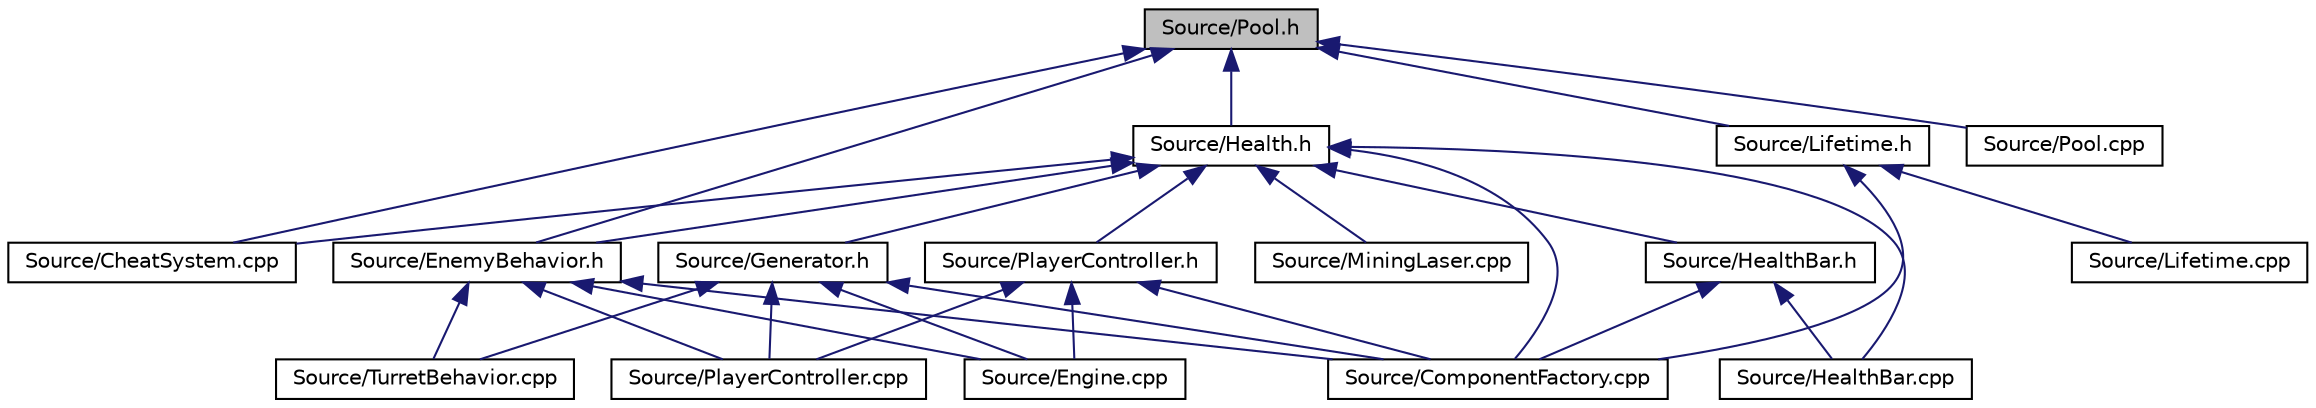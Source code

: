 digraph "Source/Pool.h"
{
 // LATEX_PDF_SIZE
  edge [fontname="Helvetica",fontsize="10",labelfontname="Helvetica",labelfontsize="10"];
  node [fontname="Helvetica",fontsize="10",shape=record];
  Node1 [label="Source/Pool.h",height=0.2,width=0.4,color="black", fillcolor="grey75", style="filled", fontcolor="black",tooltip="Used for Pools like Time or Health."];
  Node1 -> Node2 [dir="back",color="midnightblue",fontsize="10",style="solid"];
  Node2 [label="Source/CheatSystem.cpp",height=0.2,width=0.4,color="black", fillcolor="white", style="filled",URL="$CheatSystem_8cpp.html",tooltip="CheatSystem Class definition."];
  Node1 -> Node3 [dir="back",color="midnightblue",fontsize="10",style="solid"];
  Node3 [label="Source/EnemyBehavior.h",height=0.2,width=0.4,color="black", fillcolor="white", style="filled",URL="$EnemyBehavior_8h_source.html",tooltip=" "];
  Node3 -> Node4 [dir="back",color="midnightblue",fontsize="10",style="solid"];
  Node4 [label="Source/ComponentFactory.cpp",height=0.2,width=0.4,color="black", fillcolor="white", style="filled",URL="$ComponentFactory_8cpp.html",tooltip="Definitions for the component factory class."];
  Node3 -> Node5 [dir="back",color="midnightblue",fontsize="10",style="solid"];
  Node5 [label="Source/Engine.cpp",height=0.2,width=0.4,color="black", fillcolor="white", style="filled",URL="$Engine_8cpp.html",tooltip="Engine class."];
  Node3 -> Node6 [dir="back",color="midnightblue",fontsize="10",style="solid"];
  Node6 [label="Source/PlayerController.cpp",height=0.2,width=0.4,color="black", fillcolor="white", style="filled",URL="$PlayerController_8cpp.html",tooltip="PlayerController Behaviour Class."];
  Node3 -> Node7 [dir="back",color="midnightblue",fontsize="10",style="solid"];
  Node7 [label="Source/TurretBehavior.cpp",height=0.2,width=0.4,color="black", fillcolor="white", style="filled",URL="$TurretBehavior_8cpp.html",tooltip="Behavior Compenent for Basic Turret"];
  Node1 -> Node8 [dir="back",color="midnightblue",fontsize="10",style="solid"];
  Node8 [label="Source/Health.h",height=0.2,width=0.4,color="black", fillcolor="white", style="filled",URL="$Health_8h_source.html",tooltip=" "];
  Node8 -> Node2 [dir="back",color="midnightblue",fontsize="10",style="solid"];
  Node8 -> Node4 [dir="back",color="midnightblue",fontsize="10",style="solid"];
  Node8 -> Node3 [dir="back",color="midnightblue",fontsize="10",style="solid"];
  Node8 -> Node9 [dir="back",color="midnightblue",fontsize="10",style="solid"];
  Node9 [label="Source/Generator.h",height=0.2,width=0.4,color="black", fillcolor="white", style="filled",URL="$Generator_8h_source.html",tooltip=" "];
  Node9 -> Node4 [dir="back",color="midnightblue",fontsize="10",style="solid"];
  Node9 -> Node5 [dir="back",color="midnightblue",fontsize="10",style="solid"];
  Node9 -> Node6 [dir="back",color="midnightblue",fontsize="10",style="solid"];
  Node9 -> Node7 [dir="back",color="midnightblue",fontsize="10",style="solid"];
  Node8 -> Node10 [dir="back",color="midnightblue",fontsize="10",style="solid"];
  Node10 [label="Source/HealthBar.cpp",height=0.2,width=0.4,color="black", fillcolor="white", style="filled",URL="$HealthBar_8cpp.html",tooltip="health bar UI that displays offset from an Entity with a Health component"];
  Node8 -> Node11 [dir="back",color="midnightblue",fontsize="10",style="solid"];
  Node11 [label="Source/HealthBar.h",height=0.2,width=0.4,color="black", fillcolor="white", style="filled",URL="$HealthBar_8h.html",tooltip="health bar UI that displays offset from an Entity with a Health component"];
  Node11 -> Node4 [dir="back",color="midnightblue",fontsize="10",style="solid"];
  Node11 -> Node10 [dir="back",color="midnightblue",fontsize="10",style="solid"];
  Node8 -> Node12 [dir="back",color="midnightblue",fontsize="10",style="solid"];
  Node12 [label="Source/MiningLaser.cpp",height=0.2,width=0.4,color="black", fillcolor="white", style="filled",URL="$MiningLaser_8cpp.html",tooltip="Digging laser controllable by an entity."];
  Node8 -> Node13 [dir="back",color="midnightblue",fontsize="10",style="solid"];
  Node13 [label="Source/PlayerController.h",height=0.2,width=0.4,color="black", fillcolor="white", style="filled",URL="$PlayerController_8h.html",tooltip="PlayerController Behaviour Class."];
  Node13 -> Node4 [dir="back",color="midnightblue",fontsize="10",style="solid"];
  Node13 -> Node5 [dir="back",color="midnightblue",fontsize="10",style="solid"];
  Node13 -> Node6 [dir="back",color="midnightblue",fontsize="10",style="solid"];
  Node1 -> Node14 [dir="back",color="midnightblue",fontsize="10",style="solid"];
  Node14 [label="Source/Lifetime.h",height=0.2,width=0.4,color="black", fillcolor="white", style="filled",URL="$Lifetime_8h.html",tooltip="Component that destroys it's Enity after a given length of time."];
  Node14 -> Node4 [dir="back",color="midnightblue",fontsize="10",style="solid"];
  Node14 -> Node15 [dir="back",color="midnightblue",fontsize="10",style="solid"];
  Node15 [label="Source/Lifetime.cpp",height=0.2,width=0.4,color="black", fillcolor="white", style="filled",URL="$Lifetime_8cpp.html",tooltip="Component that destroys it's Enity after a given length of time."];
  Node1 -> Node16 [dir="back",color="midnightblue",fontsize="10",style="solid"];
  Node16 [label="Source/Pool.cpp",height=0.2,width=0.4,color="black", fillcolor="white", style="filled",URL="$Pool_8cpp.html",tooltip=" "];
}
